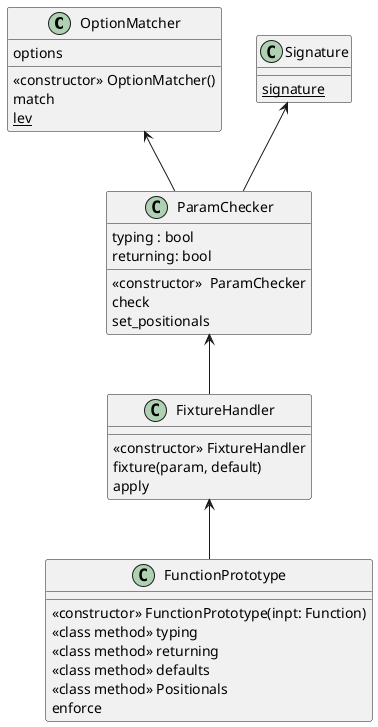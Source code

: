 @startuml FunctionPrototype
class OptionMatcher{
	options
	<<constructor>> OptionMatcher()
	{method} match
	{static}{method} lev
}
class Signature {
	{static}{method} signature
}

class ParamChecker {
	typing : bool
	returning: bool
	{method} <<constructor>>  ParamChecker
	{method} check
	{method} set_positionals
}

class FixtureHandler{
	{method} <<constructor>> FixtureHandler
	{method} fixture(param, default)
	{method} apply
}

class FunctionPrototype {
	<<constructor>> FunctionPrototype(inpt: Function)
	{method} <<class method>> typing
	{method} <<class method>> returning
	{method} <<class method>> defaults
	{method} <<class method>> Positionals
	{method} enforce
}

Signature <-- ParamChecker
OptionMatcher <-- ParamChecker
ParamChecker <-- FixtureHandler
FixtureHandler<-- FunctionPrototype
@enduml